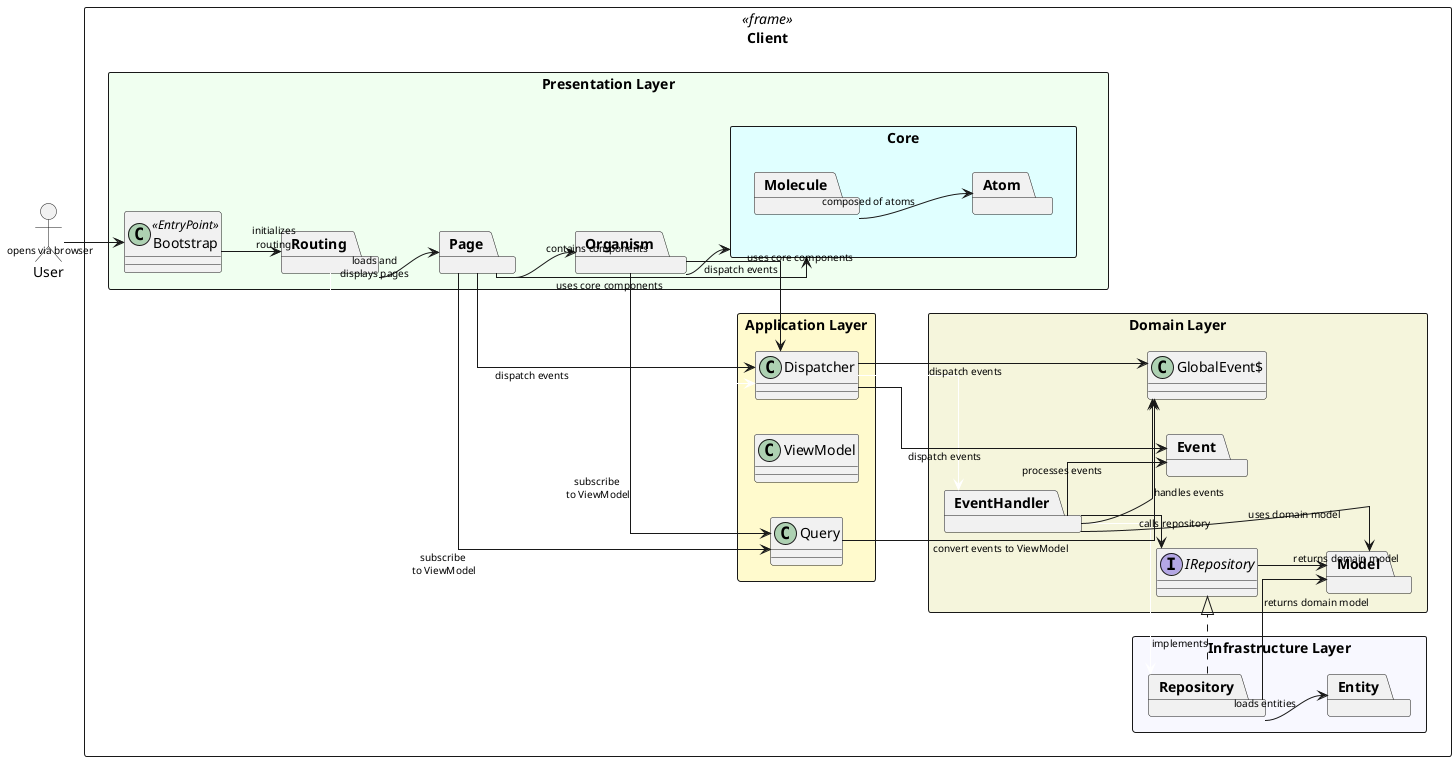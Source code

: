 @startuml
allowmixing
skinparam ArrowFontSize 10
skinparam packagePadding 20
skinparam classPadding 20
skinparam shadowing false
skinparam linetype ortho

' Arrange horizontally: Presentation on left, others on right
left to right direction

actor User

rectangle "Client" <<frame>> {
    ' Left column: Presentation Layer (top to bottom)
    rectangle "Presentation Layer" #F0FFF0 {
        class Bootstrap <<EntryPoint>>
        package Routing
        package Page
        package Organism

        rectangle Core #E0FFFF {
            package Atom
            package Molecule
        }
    }

    rectangle "Application Layer" #FFFACD {
        class Dispatcher
        class ViewModel
        class Query
    }

    rectangle "Domain Layer" #F5F5DC {
        package Event
        package EventHandler
        package Model
        interface IRepository
        class GlobalEvent$
    }

    rectangle "Infrastructure Layer" #F8F8FF {
        package Repository
        package Entity
    }

}

' Invisible edges to align the right side vertically
Routing -[#white]-> Dispatcher
Dispatcher -[#white]-> EventHandler
EventHandler -[#white]-> Repository

' Connections (simplified for clarity)
User --> Bootstrap : opens via browser
Bootstrap --> Routing : initializes\nrouting
Routing --> Page : loads and\ndisplays pages
Page --> Organism : contains components
Page --> Core : uses core components
Organism --> Core : uses core components
Molecule --> Atom : composed of atoms

Organism --> Dispatcher : dispatch events
Page --> Dispatcher : dispatch events
Page --> Query : subscribe\n to ViewModel
Organism --> Query : subscribe\n to ViewModel

Dispatcher --> Event : dispatch events
Dispatcher --> GlobalEvent$ : dispatch events
Query --> GlobalEvent$ : convert events to ViewModel
Model <-- EventHandler : uses domain model
EventHandler --> GlobalEvent$ : handles events
EventHandler --> IRepository : calls repository
EventHandler --> Event : processes events
IRepository --> Model : returns domain model

Repository ..|> IRepository : implements
Repository --> Model : returns domain model
Repository --> Entity : loads entities

@enduml